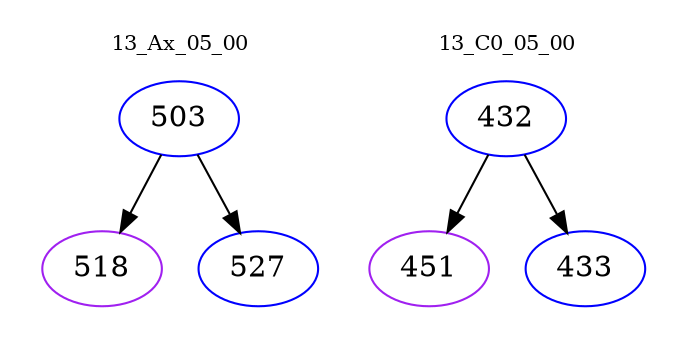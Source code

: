 digraph{
subgraph cluster_0 {
color = white
label = "13_Ax_05_00";
fontsize=10;
T0_503 [label="503", color="blue"]
T0_503 -> T0_518 [color="black"]
T0_518 [label="518", color="purple"]
T0_503 -> T0_527 [color="black"]
T0_527 [label="527", color="blue"]
}
subgraph cluster_1 {
color = white
label = "13_C0_05_00";
fontsize=10;
T1_432 [label="432", color="blue"]
T1_432 -> T1_451 [color="black"]
T1_451 [label="451", color="purple"]
T1_432 -> T1_433 [color="black"]
T1_433 [label="433", color="blue"]
}
}
